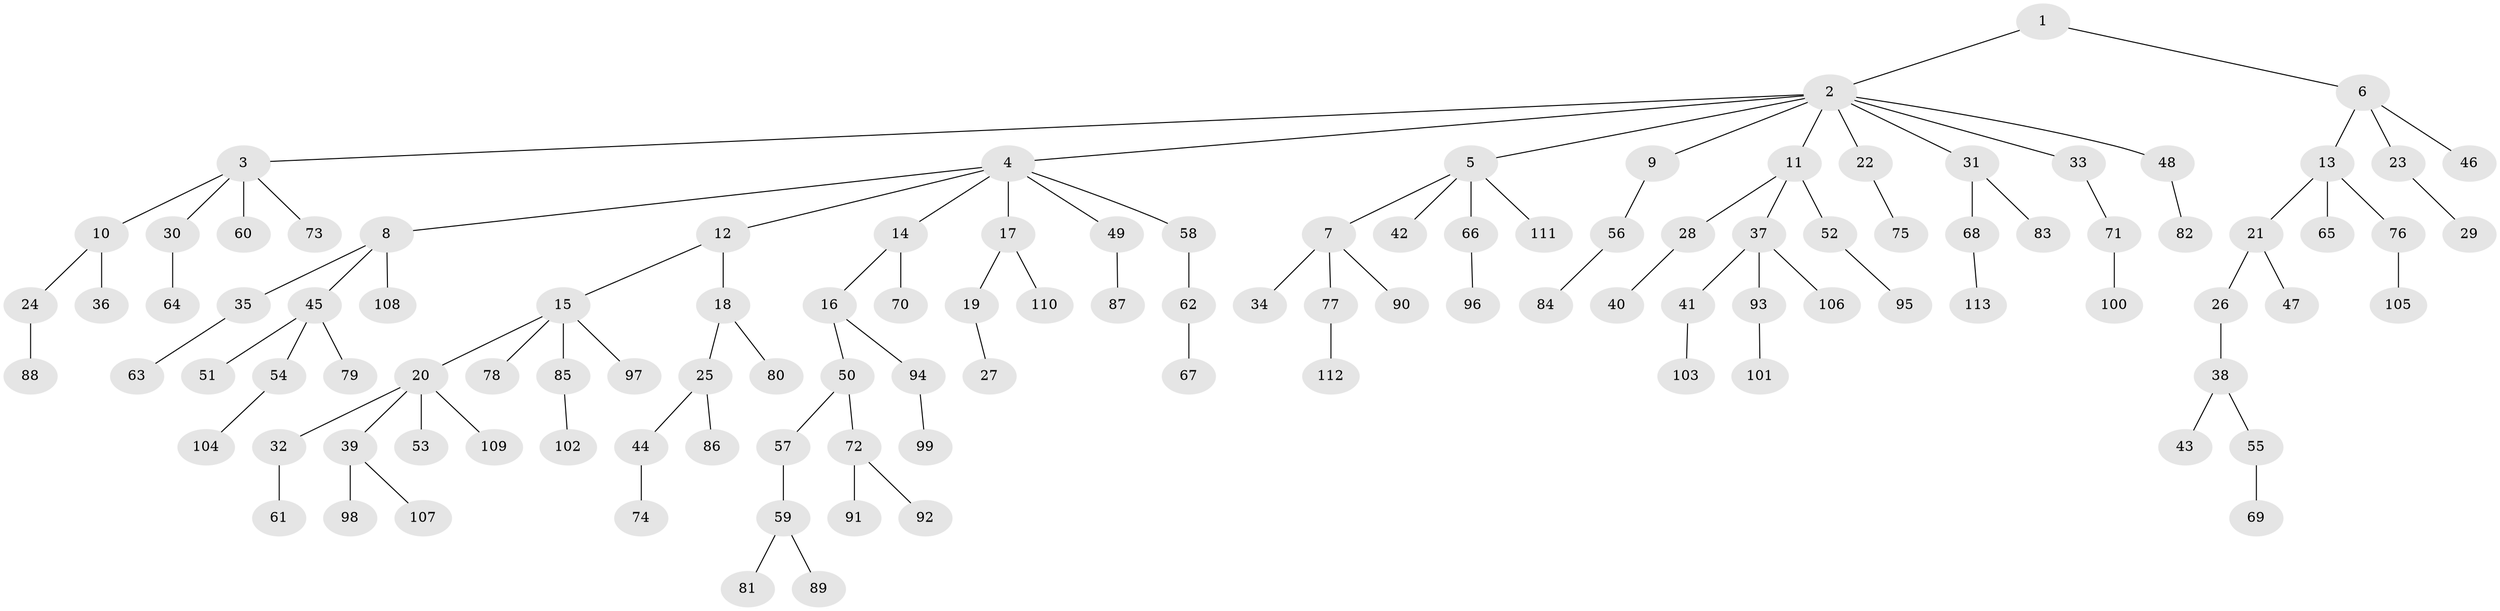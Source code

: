 // coarse degree distribution, {2: 0.2753623188405797, 10: 0.014492753623188406, 4: 0.07246376811594203, 7: 0.014492753623188406, 3: 0.13043478260869565, 1: 0.4927536231884058}
// Generated by graph-tools (version 1.1) at 2025/51/03/04/25 22:51:30]
// undirected, 113 vertices, 112 edges
graph export_dot {
  node [color=gray90,style=filled];
  1;
  2;
  3;
  4;
  5;
  6;
  7;
  8;
  9;
  10;
  11;
  12;
  13;
  14;
  15;
  16;
  17;
  18;
  19;
  20;
  21;
  22;
  23;
  24;
  25;
  26;
  27;
  28;
  29;
  30;
  31;
  32;
  33;
  34;
  35;
  36;
  37;
  38;
  39;
  40;
  41;
  42;
  43;
  44;
  45;
  46;
  47;
  48;
  49;
  50;
  51;
  52;
  53;
  54;
  55;
  56;
  57;
  58;
  59;
  60;
  61;
  62;
  63;
  64;
  65;
  66;
  67;
  68;
  69;
  70;
  71;
  72;
  73;
  74;
  75;
  76;
  77;
  78;
  79;
  80;
  81;
  82;
  83;
  84;
  85;
  86;
  87;
  88;
  89;
  90;
  91;
  92;
  93;
  94;
  95;
  96;
  97;
  98;
  99;
  100;
  101;
  102;
  103;
  104;
  105;
  106;
  107;
  108;
  109;
  110;
  111;
  112;
  113;
  1 -- 2;
  1 -- 6;
  2 -- 3;
  2 -- 4;
  2 -- 5;
  2 -- 9;
  2 -- 11;
  2 -- 22;
  2 -- 31;
  2 -- 33;
  2 -- 48;
  3 -- 10;
  3 -- 30;
  3 -- 60;
  3 -- 73;
  4 -- 8;
  4 -- 12;
  4 -- 14;
  4 -- 17;
  4 -- 49;
  4 -- 58;
  5 -- 7;
  5 -- 42;
  5 -- 66;
  5 -- 111;
  6 -- 13;
  6 -- 23;
  6 -- 46;
  7 -- 34;
  7 -- 77;
  7 -- 90;
  8 -- 35;
  8 -- 45;
  8 -- 108;
  9 -- 56;
  10 -- 24;
  10 -- 36;
  11 -- 28;
  11 -- 37;
  11 -- 52;
  12 -- 15;
  12 -- 18;
  13 -- 21;
  13 -- 65;
  13 -- 76;
  14 -- 16;
  14 -- 70;
  15 -- 20;
  15 -- 78;
  15 -- 85;
  15 -- 97;
  16 -- 50;
  16 -- 94;
  17 -- 19;
  17 -- 110;
  18 -- 25;
  18 -- 80;
  19 -- 27;
  20 -- 32;
  20 -- 39;
  20 -- 53;
  20 -- 109;
  21 -- 26;
  21 -- 47;
  22 -- 75;
  23 -- 29;
  24 -- 88;
  25 -- 44;
  25 -- 86;
  26 -- 38;
  28 -- 40;
  30 -- 64;
  31 -- 68;
  31 -- 83;
  32 -- 61;
  33 -- 71;
  35 -- 63;
  37 -- 41;
  37 -- 93;
  37 -- 106;
  38 -- 43;
  38 -- 55;
  39 -- 98;
  39 -- 107;
  41 -- 103;
  44 -- 74;
  45 -- 51;
  45 -- 54;
  45 -- 79;
  48 -- 82;
  49 -- 87;
  50 -- 57;
  50 -- 72;
  52 -- 95;
  54 -- 104;
  55 -- 69;
  56 -- 84;
  57 -- 59;
  58 -- 62;
  59 -- 81;
  59 -- 89;
  62 -- 67;
  66 -- 96;
  68 -- 113;
  71 -- 100;
  72 -- 91;
  72 -- 92;
  76 -- 105;
  77 -- 112;
  85 -- 102;
  93 -- 101;
  94 -- 99;
}
